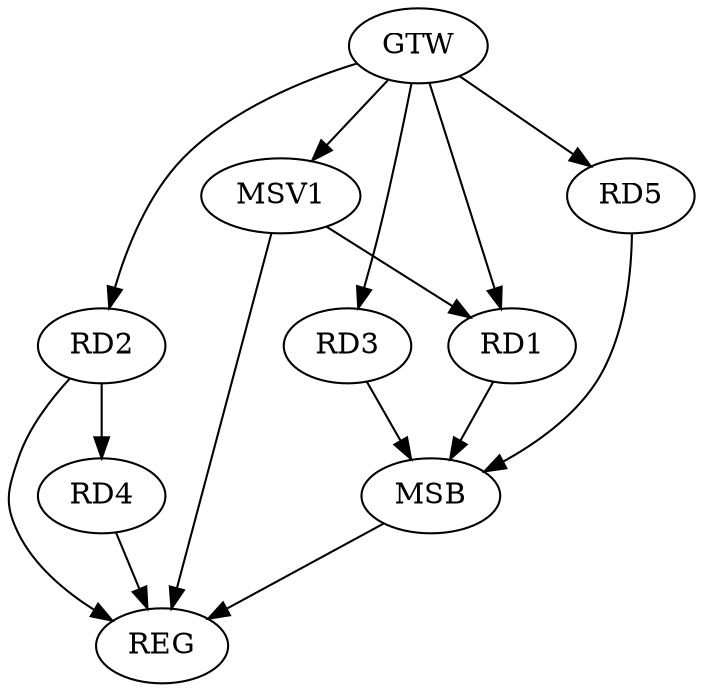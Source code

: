 strict digraph G {
  RD1 [ label="RD1" ];
  RD2 [ label="RD2" ];
  RD3 [ label="RD3" ];
  RD4 [ label="RD4" ];
  RD5 [ label="RD5" ];
  GTW [ label="GTW" ];
  REG [ label="REG" ];
  MSB [ label="MSB" ];
  MSV1 [ label="MSV1" ];
  RD2 -> RD4;
  GTW -> RD1;
  GTW -> RD2;
  GTW -> RD3;
  GTW -> RD5;
  RD2 -> REG;
  RD4 -> REG;
  RD1 -> MSB;
  MSB -> REG;
  RD3 -> MSB;
  RD5 -> MSB;
  MSV1 -> RD1;
  GTW -> MSV1;
  MSV1 -> REG;
}
